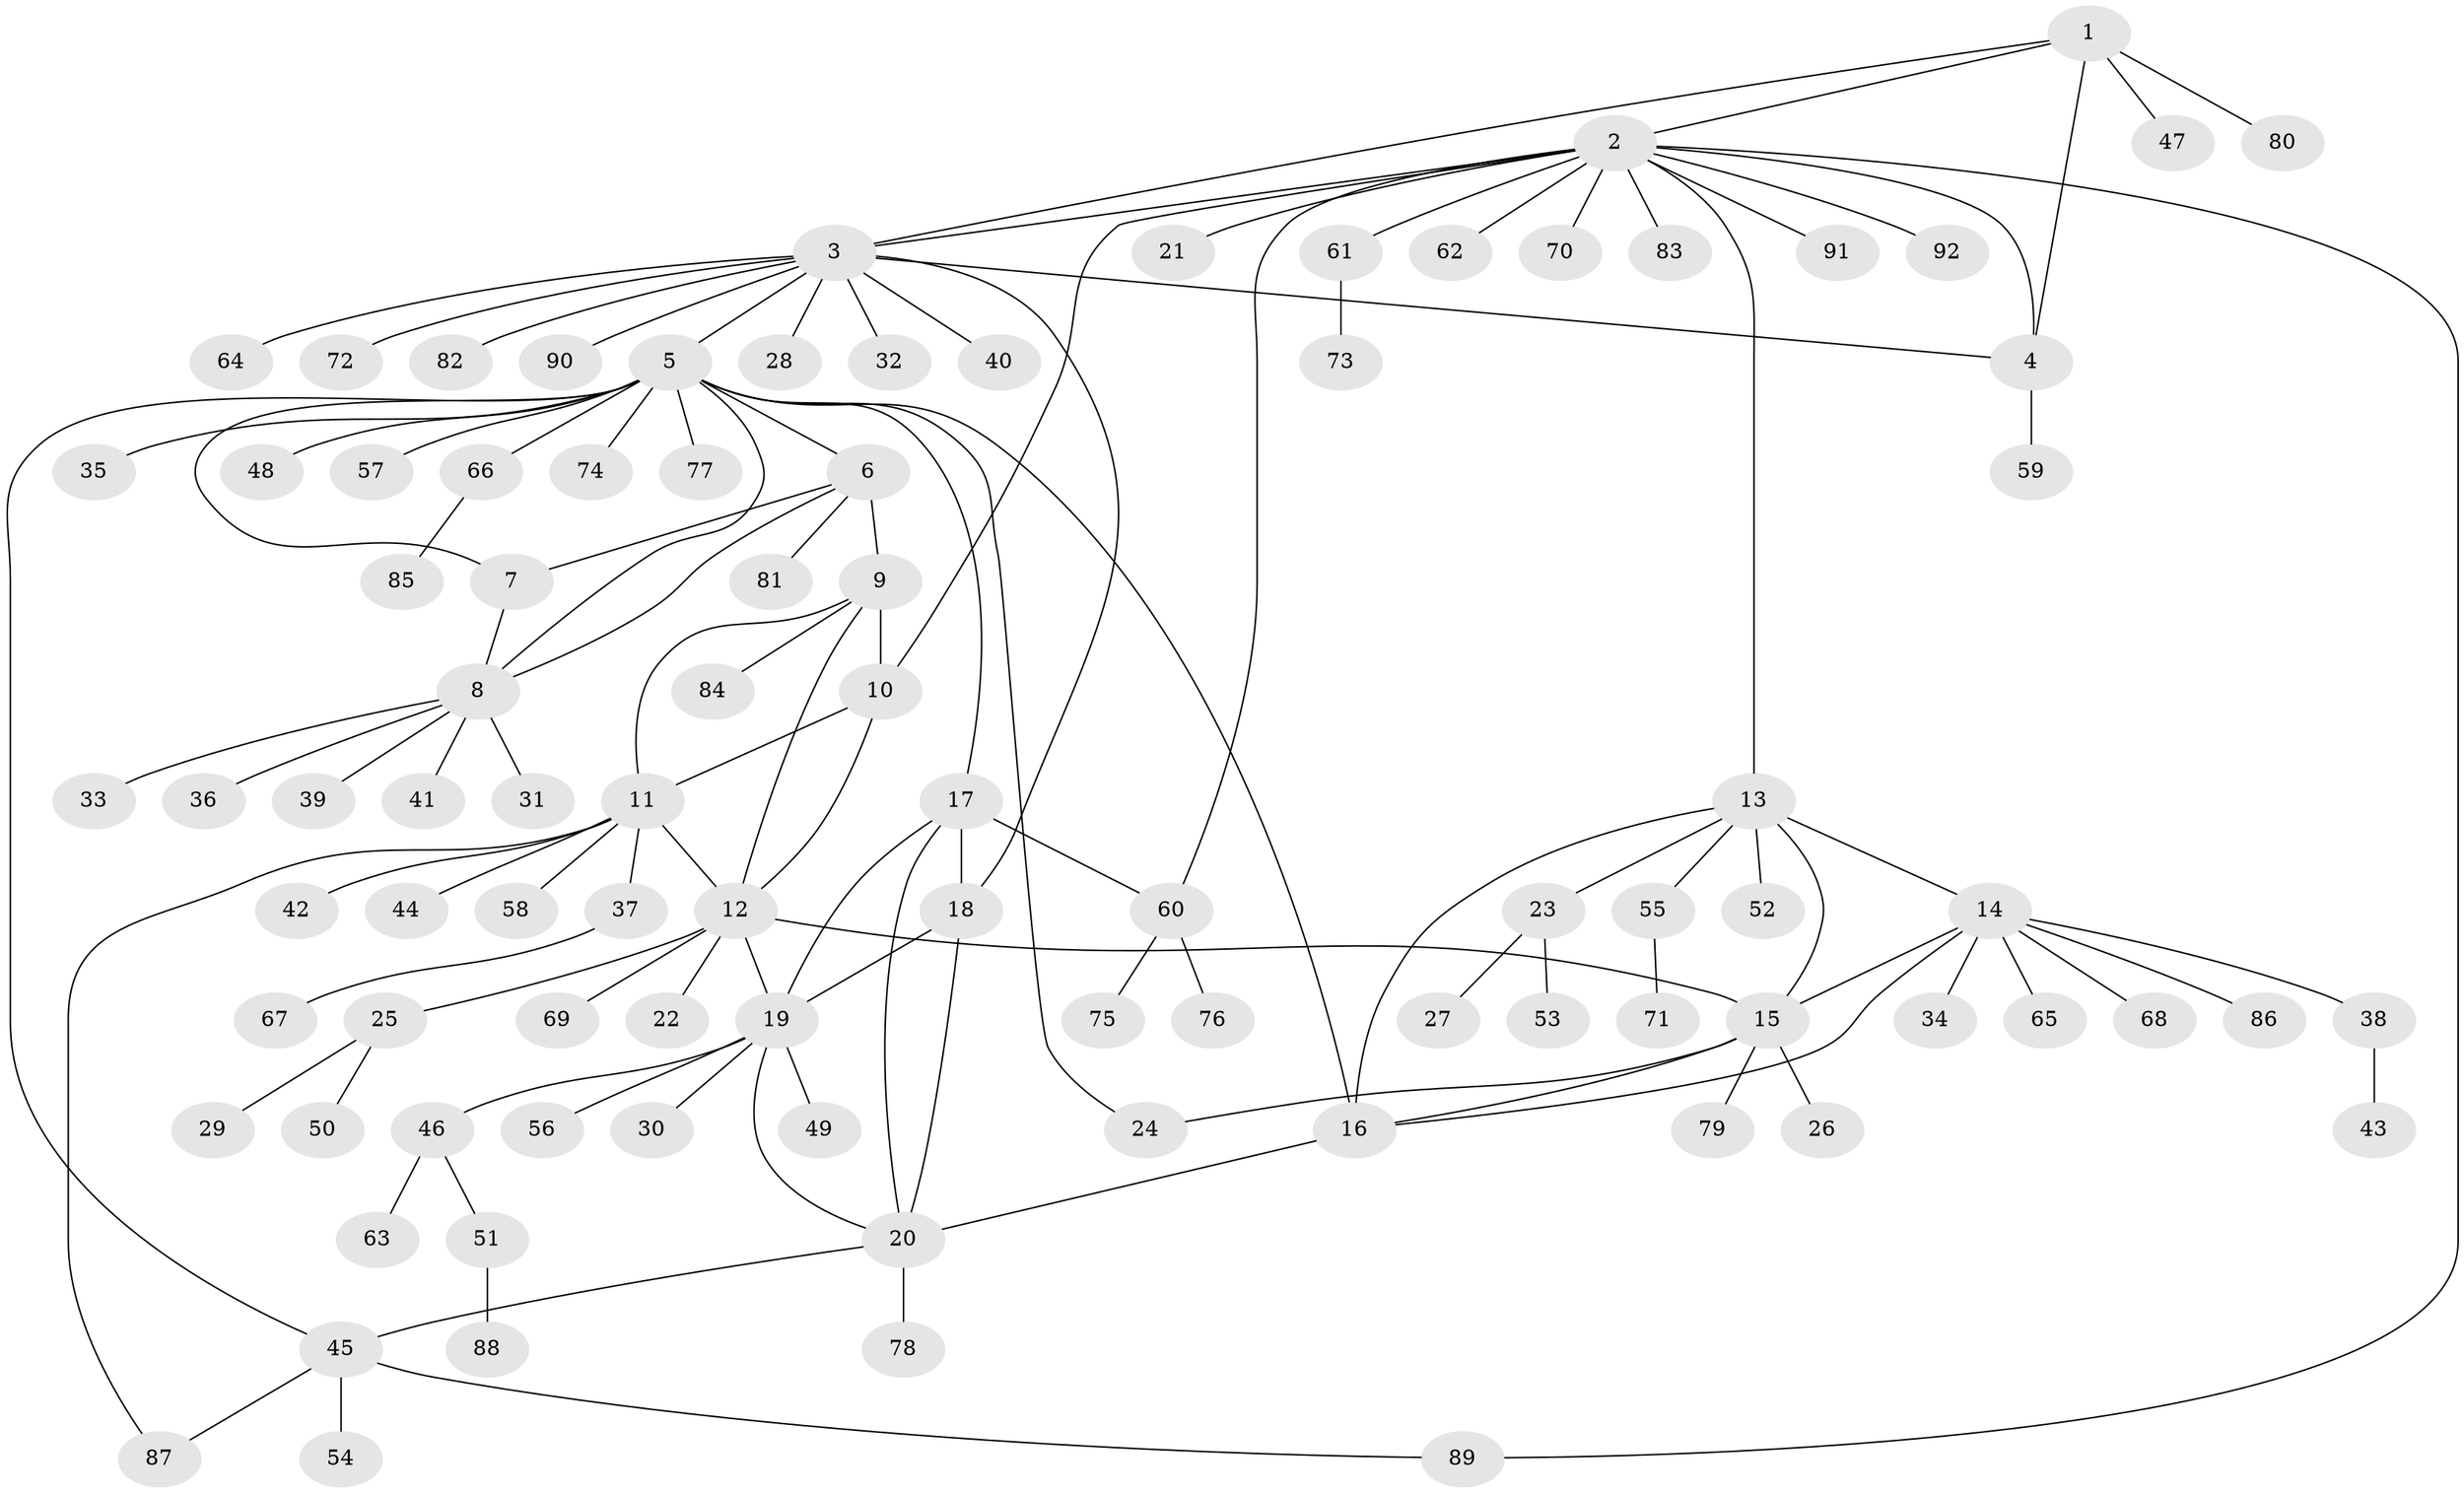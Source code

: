 // Generated by graph-tools (version 1.1) at 2025/55/03/09/25 04:55:13]
// undirected, 92 vertices, 117 edges
graph export_dot {
graph [start="1"]
  node [color=gray90,style=filled];
  1;
  2;
  3;
  4;
  5;
  6;
  7;
  8;
  9;
  10;
  11;
  12;
  13;
  14;
  15;
  16;
  17;
  18;
  19;
  20;
  21;
  22;
  23;
  24;
  25;
  26;
  27;
  28;
  29;
  30;
  31;
  32;
  33;
  34;
  35;
  36;
  37;
  38;
  39;
  40;
  41;
  42;
  43;
  44;
  45;
  46;
  47;
  48;
  49;
  50;
  51;
  52;
  53;
  54;
  55;
  56;
  57;
  58;
  59;
  60;
  61;
  62;
  63;
  64;
  65;
  66;
  67;
  68;
  69;
  70;
  71;
  72;
  73;
  74;
  75;
  76;
  77;
  78;
  79;
  80;
  81;
  82;
  83;
  84;
  85;
  86;
  87;
  88;
  89;
  90;
  91;
  92;
  1 -- 2;
  1 -- 3;
  1 -- 4;
  1 -- 47;
  1 -- 80;
  2 -- 3;
  2 -- 4;
  2 -- 10;
  2 -- 13;
  2 -- 21;
  2 -- 60;
  2 -- 61;
  2 -- 62;
  2 -- 70;
  2 -- 83;
  2 -- 89;
  2 -- 91;
  2 -- 92;
  3 -- 4;
  3 -- 5;
  3 -- 18;
  3 -- 28;
  3 -- 32;
  3 -- 40;
  3 -- 64;
  3 -- 72;
  3 -- 82;
  3 -- 90;
  4 -- 59;
  5 -- 6;
  5 -- 7;
  5 -- 8;
  5 -- 16;
  5 -- 17;
  5 -- 24;
  5 -- 35;
  5 -- 45;
  5 -- 48;
  5 -- 57;
  5 -- 66;
  5 -- 74;
  5 -- 77;
  6 -- 7;
  6 -- 8;
  6 -- 9;
  6 -- 81;
  7 -- 8;
  8 -- 31;
  8 -- 33;
  8 -- 36;
  8 -- 39;
  8 -- 41;
  9 -- 10;
  9 -- 11;
  9 -- 12;
  9 -- 84;
  10 -- 11;
  10 -- 12;
  11 -- 12;
  11 -- 37;
  11 -- 42;
  11 -- 44;
  11 -- 58;
  11 -- 87;
  12 -- 15;
  12 -- 19;
  12 -- 22;
  12 -- 25;
  12 -- 69;
  13 -- 14;
  13 -- 15;
  13 -- 16;
  13 -- 23;
  13 -- 52;
  13 -- 55;
  14 -- 15;
  14 -- 16;
  14 -- 34;
  14 -- 38;
  14 -- 65;
  14 -- 68;
  14 -- 86;
  15 -- 16;
  15 -- 24;
  15 -- 26;
  15 -- 79;
  16 -- 20;
  17 -- 18;
  17 -- 19;
  17 -- 20;
  17 -- 60;
  18 -- 19;
  18 -- 20;
  19 -- 20;
  19 -- 30;
  19 -- 46;
  19 -- 49;
  19 -- 56;
  20 -- 45;
  20 -- 78;
  23 -- 27;
  23 -- 53;
  25 -- 29;
  25 -- 50;
  37 -- 67;
  38 -- 43;
  45 -- 54;
  45 -- 87;
  45 -- 89;
  46 -- 51;
  46 -- 63;
  51 -- 88;
  55 -- 71;
  60 -- 75;
  60 -- 76;
  61 -- 73;
  66 -- 85;
}
